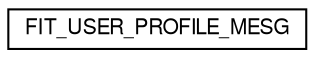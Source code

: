 digraph "Graphical Class Hierarchy"
{
  edge [fontname="FreeSans",fontsize="10",labelfontname="FreeSans",labelfontsize="10"];
  node [fontname="FreeSans",fontsize="10",shape=record];
  rankdir="LR";
  Node1 [label="FIT_USER_PROFILE_MESG",height=0.2,width=0.4,color="black", fillcolor="white", style="filled",URL="$struct_f_i_t___u_s_e_r___p_r_o_f_i_l_e___m_e_s_g.html"];
}
